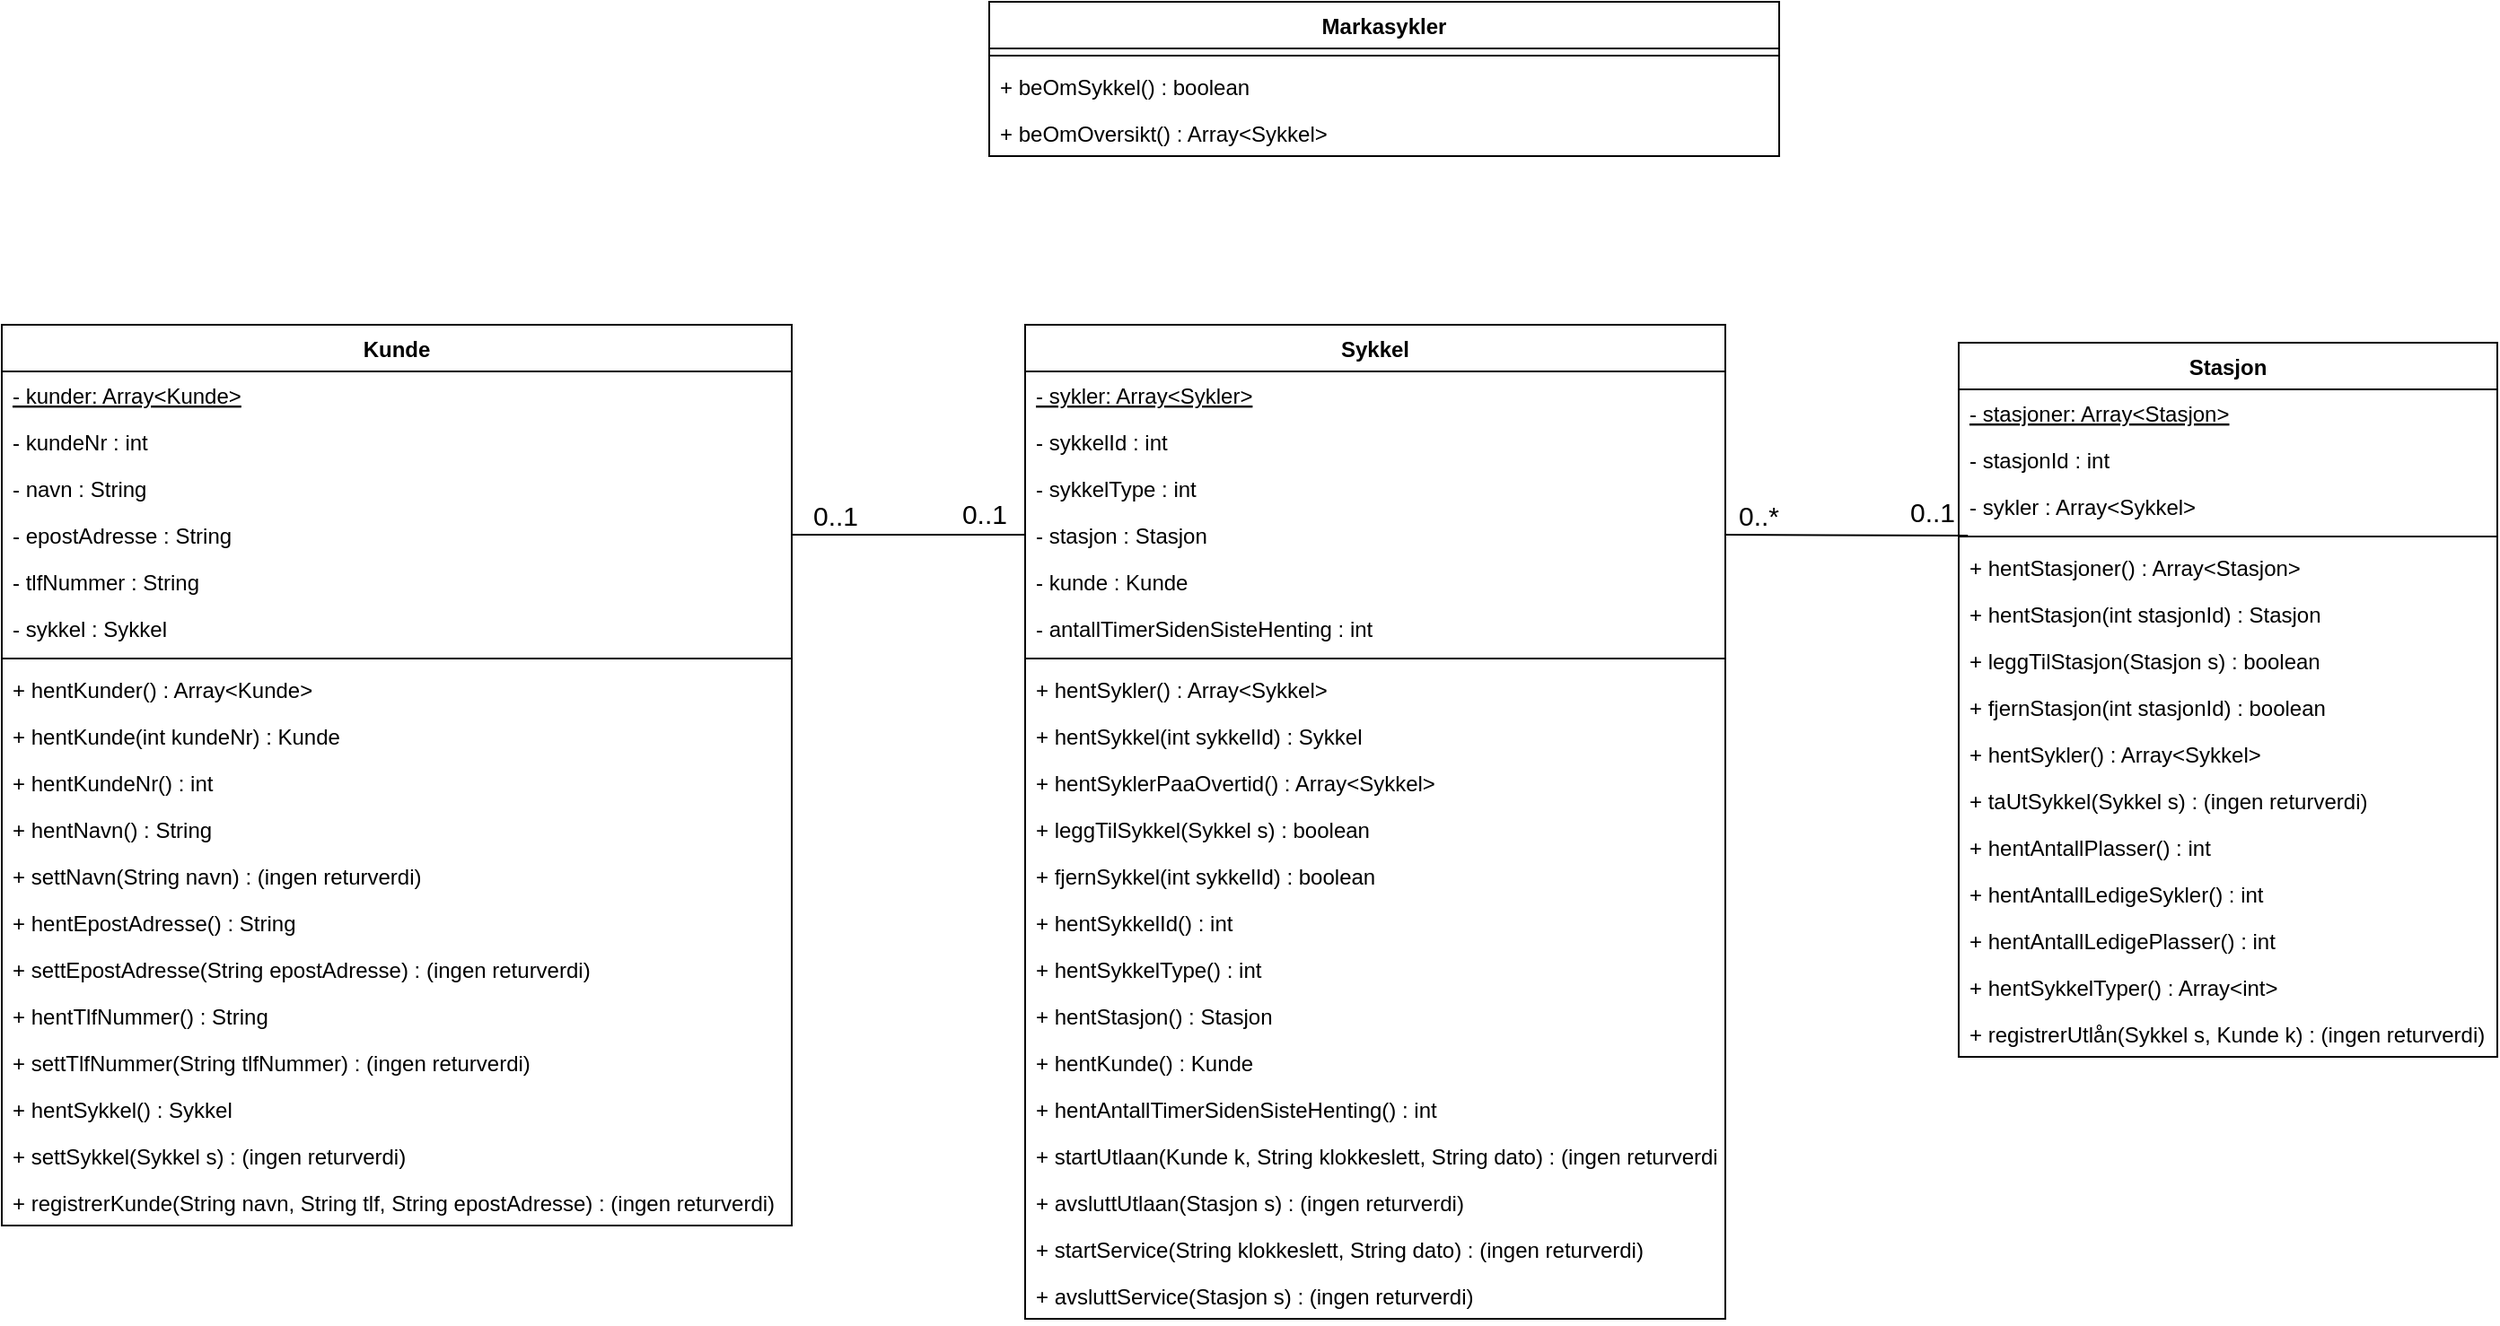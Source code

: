 <mxfile version="13.8.0" type="github">
  <diagram id="C5RBs43oDa-KdzZeNtuy" name="Page-1">
    <mxGraphModel dx="1663" dy="913" grid="1" gridSize="10" guides="1" tooltips="1" connect="1" arrows="1" fold="1" page="1" pageScale="1" pageWidth="1654" pageHeight="1169" math="0" shadow="0">
      <root>
        <mxCell id="WIyWlLk6GJQsqaUBKTNV-0" />
        <mxCell id="WIyWlLk6GJQsqaUBKTNV-1" parent="WIyWlLk6GJQsqaUBKTNV-0" />
        <mxCell id="VrpznBEagQT3Lf_o6-Ye-7" value="" style="endArrow=none;html=1;rounded=0;exitX=1;exitY=0.5;exitDx=0;exitDy=0;entryX=0;entryY=0.5;entryDx=0;entryDy=0;" parent="WIyWlLk6GJQsqaUBKTNV-1" source="aeJ9pazkbRF26ST0N7e8-9" target="QVgdoW_EJSvDWmZYw-zW-9" edge="1">
          <mxGeometry relative="1" as="geometry">
            <mxPoint x="620" y="180" as="sourcePoint" />
            <mxPoint x="780" y="180" as="targetPoint" />
          </mxGeometry>
        </mxCell>
        <mxCell id="VrpznBEagQT3Lf_o6-Ye-8" value="&lt;font style=&quot;font-size: 15px&quot;&gt;0..1&lt;/font&gt;" style="resizable=0;html=1;align=left;verticalAlign=bottom;" parent="VrpznBEagQT3Lf_o6-Ye-7" connectable="0" vertex="1">
          <mxGeometry x="-1" relative="1" as="geometry">
            <mxPoint x="10" as="offset" />
          </mxGeometry>
        </mxCell>
        <mxCell id="VrpznBEagQT3Lf_o6-Ye-9" value="0..1" style="resizable=0;html=1;align=right;verticalAlign=bottom;fontSize=15;" parent="VrpznBEagQT3Lf_o6-Ye-7" connectable="0" vertex="1">
          <mxGeometry x="1" relative="1" as="geometry">
            <mxPoint x="-10" y="-1" as="offset" />
          </mxGeometry>
        </mxCell>
        <mxCell id="VrpznBEagQT3Lf_o6-Ye-13" value="" style="endArrow=none;html=1;rounded=0;exitX=0.017;exitY=0.436;exitDx=0;exitDy=0;exitPerimeter=0;entryX=1;entryY=0.5;entryDx=0;entryDy=0;" parent="WIyWlLk6GJQsqaUBKTNV-1" source="9goj5CrehQjhdctx5q1Q-2" target="QVgdoW_EJSvDWmZYw-zW-9" edge="1">
          <mxGeometry relative="1" as="geometry">
            <mxPoint x="1200" y="420" as="sourcePoint" />
            <mxPoint x="1120" y="381" as="targetPoint" />
          </mxGeometry>
        </mxCell>
        <mxCell id="VrpznBEagQT3Lf_o6-Ye-14" value="&lt;font style=&quot;font-size: 15px&quot;&gt;0..1&lt;/font&gt;" style="resizable=0;html=1;align=left;verticalAlign=bottom;" parent="VrpznBEagQT3Lf_o6-Ye-13" connectable="0" vertex="1">
          <mxGeometry x="-1" relative="1" as="geometry">
            <mxPoint x="-33.91" y="-1.49" as="offset" />
          </mxGeometry>
        </mxCell>
        <mxCell id="VrpznBEagQT3Lf_o6-Ye-15" value="0..*" style="resizable=0;html=1;align=right;verticalAlign=bottom;fontSize=15;" parent="VrpznBEagQT3Lf_o6-Ye-13" connectable="0" vertex="1">
          <mxGeometry x="1" relative="1" as="geometry">
            <mxPoint x="30.09" as="offset" />
          </mxGeometry>
        </mxCell>
        <mxCell id="QVgdoW_EJSvDWmZYw-zW-0" value="Sykkel" style="swimlane;fontStyle=1;align=center;verticalAlign=top;childLayout=stackLayout;horizontal=1;startSize=26;horizontalStack=0;resizeParent=1;resizeParentMax=0;resizeLast=0;collapsible=1;marginBottom=0;" parent="WIyWlLk6GJQsqaUBKTNV-1" vertex="1">
          <mxGeometry x="680" y="290" width="390" height="554" as="geometry" />
        </mxCell>
        <mxCell id="2YwRM7dUgeI0-jvgFiAl-1" value="- sykler: Array&lt;Sykler&gt;" style="text;strokeColor=none;fillColor=none;align=left;verticalAlign=top;spacingLeft=4;spacingRight=4;overflow=hidden;rotatable=0;points=[[0,0.5],[1,0.5]];portConstraint=eastwest;fontStyle=4" parent="QVgdoW_EJSvDWmZYw-zW-0" vertex="1">
          <mxGeometry y="26" width="390" height="26" as="geometry" />
        </mxCell>
        <mxCell id="QVgdoW_EJSvDWmZYw-zW-1" value="- sykkelId : int" style="text;strokeColor=none;fillColor=none;align=left;verticalAlign=top;spacingLeft=4;spacingRight=4;overflow=hidden;rotatable=0;points=[[0,0.5],[1,0.5]];portConstraint=eastwest;fontStyle=0" parent="QVgdoW_EJSvDWmZYw-zW-0" vertex="1">
          <mxGeometry y="52" width="390" height="26" as="geometry" />
        </mxCell>
        <mxCell id="QVgdoW_EJSvDWmZYw-zW-2" value="- sykkelType : int" style="text;strokeColor=none;fillColor=none;align=left;verticalAlign=top;spacingLeft=4;spacingRight=4;overflow=hidden;rotatable=0;points=[[0,0.5],[1,0.5]];portConstraint=eastwest;" parent="QVgdoW_EJSvDWmZYw-zW-0" vertex="1">
          <mxGeometry y="78" width="390" height="26" as="geometry" />
        </mxCell>
        <mxCell id="QVgdoW_EJSvDWmZYw-zW-9" value="- stasjon : Stasjon" style="text;strokeColor=none;fillColor=none;align=left;verticalAlign=top;spacingLeft=4;spacingRight=4;overflow=hidden;rotatable=0;points=[[0,0.5],[1,0.5]];portConstraint=eastwest;" parent="QVgdoW_EJSvDWmZYw-zW-0" vertex="1">
          <mxGeometry y="104" width="390" height="26" as="geometry" />
        </mxCell>
        <mxCell id="QVgdoW_EJSvDWmZYw-zW-10" value="- kunde : Kunde" style="text;strokeColor=none;fillColor=none;align=left;verticalAlign=top;spacingLeft=4;spacingRight=4;overflow=hidden;rotatable=0;points=[[0,0.5],[1,0.5]];portConstraint=eastwest;" parent="QVgdoW_EJSvDWmZYw-zW-0" vertex="1">
          <mxGeometry y="130" width="390" height="26" as="geometry" />
        </mxCell>
        <mxCell id="QVgdoW_EJSvDWmZYw-zW-12" value="- antallTimerSidenSisteHenting : int" style="text;strokeColor=none;fillColor=none;align=left;verticalAlign=top;spacingLeft=4;spacingRight=4;overflow=hidden;rotatable=0;points=[[0,0.5],[1,0.5]];portConstraint=eastwest;" parent="QVgdoW_EJSvDWmZYw-zW-0" vertex="1">
          <mxGeometry y="156" width="390" height="26" as="geometry" />
        </mxCell>
        <mxCell id="QVgdoW_EJSvDWmZYw-zW-3" value="" style="line;strokeWidth=1;fillColor=none;align=left;verticalAlign=middle;spacingTop=-1;spacingLeft=3;spacingRight=3;rotatable=0;labelPosition=right;points=[];portConstraint=eastwest;" parent="QVgdoW_EJSvDWmZYw-zW-0" vertex="1">
          <mxGeometry y="182" width="390" height="8" as="geometry" />
        </mxCell>
        <mxCell id="5cLu1j_Fh5NlevFUKu2e-17" value="+ hentSykler() : Array&lt;Sykkel&gt;" style="text;strokeColor=none;fillColor=none;align=left;verticalAlign=top;spacingLeft=4;spacingRight=4;overflow=hidden;rotatable=0;points=[[0,0.5],[1,0.5]];portConstraint=eastwest;" parent="QVgdoW_EJSvDWmZYw-zW-0" vertex="1">
          <mxGeometry y="190" width="390" height="26" as="geometry" />
        </mxCell>
        <mxCell id="uB-KTIDts_Ee8TIW10e4-9" value="+ hentSykkel(int sykkelId) : Sykkel" style="text;strokeColor=none;fillColor=none;align=left;verticalAlign=top;spacingLeft=4;spacingRight=4;overflow=hidden;rotatable=0;points=[[0,0.5],[1,0.5]];portConstraint=eastwest;" parent="QVgdoW_EJSvDWmZYw-zW-0" vertex="1">
          <mxGeometry y="216" width="390" height="26" as="geometry" />
        </mxCell>
        <mxCell id="5cLu1j_Fh5NlevFUKu2e-22" value="+ hentSyklerPaaOvertid() : Array&lt;Sykkel&gt;" style="text;strokeColor=none;fillColor=none;align=left;verticalAlign=top;spacingLeft=4;spacingRight=4;overflow=hidden;rotatable=0;points=[[0,0.5],[1,0.5]];portConstraint=eastwest;" parent="QVgdoW_EJSvDWmZYw-zW-0" vertex="1">
          <mxGeometry y="242" width="390" height="26" as="geometry" />
        </mxCell>
        <mxCell id="5cLu1j_Fh5NlevFUKu2e-18" value="+ leggTilSykkel(Sykkel s) : boolean" style="text;strokeColor=none;fillColor=none;align=left;verticalAlign=top;spacingLeft=4;spacingRight=4;overflow=hidden;rotatable=0;points=[[0,0.5],[1,0.5]];portConstraint=eastwest;" parent="QVgdoW_EJSvDWmZYw-zW-0" vertex="1">
          <mxGeometry y="268" width="390" height="26" as="geometry" />
        </mxCell>
        <mxCell id="5cLu1j_Fh5NlevFUKu2e-19" value="+ fjernSykkel(int sykkelId) : boolean" style="text;strokeColor=none;fillColor=none;align=left;verticalAlign=top;spacingLeft=4;spacingRight=4;overflow=hidden;rotatable=0;points=[[0,0.5],[1,0.5]];portConstraint=eastwest;" parent="QVgdoW_EJSvDWmZYw-zW-0" vertex="1">
          <mxGeometry y="294" width="390" height="26" as="geometry" />
        </mxCell>
        <mxCell id="QVgdoW_EJSvDWmZYw-zW-4" value="+ hentSykkelId() : int" style="text;strokeColor=none;fillColor=none;align=left;verticalAlign=top;spacingLeft=4;spacingRight=4;overflow=hidden;rotatable=0;points=[[0,0.5],[1,0.5]];portConstraint=eastwest;" parent="QVgdoW_EJSvDWmZYw-zW-0" vertex="1">
          <mxGeometry y="320" width="390" height="26" as="geometry" />
        </mxCell>
        <mxCell id="QVgdoW_EJSvDWmZYw-zW-5" value="+ hentSykkelType() : int" style="text;strokeColor=none;fillColor=none;align=left;verticalAlign=top;spacingLeft=4;spacingRight=4;overflow=hidden;rotatable=0;points=[[0,0.5],[1,0.5]];portConstraint=eastwest;" parent="QVgdoW_EJSvDWmZYw-zW-0" vertex="1">
          <mxGeometry y="346" width="390" height="26" as="geometry" />
        </mxCell>
        <mxCell id="QVgdoW_EJSvDWmZYw-zW-6" value="+ hentStasjon() : Stasjon" style="text;strokeColor=none;fillColor=none;align=left;verticalAlign=top;spacingLeft=4;spacingRight=4;overflow=hidden;rotatable=0;points=[[0,0.5],[1,0.5]];portConstraint=eastwest;" parent="QVgdoW_EJSvDWmZYw-zW-0" vertex="1">
          <mxGeometry y="372" width="390" height="26" as="geometry" />
        </mxCell>
        <mxCell id="QVgdoW_EJSvDWmZYw-zW-7" value="+ hentKunde() : Kunde" style="text;strokeColor=none;fillColor=none;align=left;verticalAlign=top;spacingLeft=4;spacingRight=4;overflow=hidden;rotatable=0;points=[[0,0.5],[1,0.5]];portConstraint=eastwest;" parent="QVgdoW_EJSvDWmZYw-zW-0" vertex="1">
          <mxGeometry y="398" width="390" height="26" as="geometry" />
        </mxCell>
        <mxCell id="QVgdoW_EJSvDWmZYw-zW-13" value="+ hentAntallTimerSidenSisteHenting() : int" style="text;strokeColor=none;fillColor=none;align=left;verticalAlign=top;spacingLeft=4;spacingRight=4;overflow=hidden;rotatable=0;points=[[0,0.5],[1,0.5]];portConstraint=eastwest;" parent="QVgdoW_EJSvDWmZYw-zW-0" vertex="1">
          <mxGeometry y="424" width="390" height="26" as="geometry" />
        </mxCell>
        <mxCell id="QVgdoW_EJSvDWmZYw-zW-14" value="+ startUtlaan(Kunde k, String klokkeslett, String dato) : (ingen returverdi)" style="text;strokeColor=none;fillColor=none;align=left;verticalAlign=top;spacingLeft=4;spacingRight=4;overflow=hidden;rotatable=0;points=[[0,0.5],[1,0.5]];portConstraint=eastwest;" parent="QVgdoW_EJSvDWmZYw-zW-0" vertex="1">
          <mxGeometry y="450" width="390" height="26" as="geometry" />
        </mxCell>
        <mxCell id="QVgdoW_EJSvDWmZYw-zW-15" value="+ avsluttUtlaan(Stasjon s) : (ingen returverdi)" style="text;strokeColor=none;fillColor=none;align=left;verticalAlign=top;spacingLeft=4;spacingRight=4;overflow=hidden;rotatable=0;points=[[0,0.5],[1,0.5]];portConstraint=eastwest;" parent="QVgdoW_EJSvDWmZYw-zW-0" vertex="1">
          <mxGeometry y="476" width="390" height="26" as="geometry" />
        </mxCell>
        <mxCell id="QVgdoW_EJSvDWmZYw-zW-16" value="+ startService(String klokkeslett, String dato) : (ingen returverdi)" style="text;strokeColor=none;fillColor=none;align=left;verticalAlign=top;spacingLeft=4;spacingRight=4;overflow=hidden;rotatable=0;points=[[0,0.5],[1,0.5]];portConstraint=eastwest;" parent="QVgdoW_EJSvDWmZYw-zW-0" vertex="1">
          <mxGeometry y="502" width="390" height="26" as="geometry" />
        </mxCell>
        <mxCell id="QVgdoW_EJSvDWmZYw-zW-17" value="+ avsluttService(Stasjon s) : (ingen returverdi)" style="text;strokeColor=none;fillColor=none;align=left;verticalAlign=top;spacingLeft=4;spacingRight=4;overflow=hidden;rotatable=0;points=[[0,0.5],[1,0.5]];portConstraint=eastwest;" parent="QVgdoW_EJSvDWmZYw-zW-0" vertex="1">
          <mxGeometry y="528" width="390" height="26" as="geometry" />
        </mxCell>
        <mxCell id="5cLu1j_Fh5NlevFUKu2e-8" value="Markasykler" style="swimlane;fontStyle=1;align=center;verticalAlign=top;childLayout=stackLayout;horizontal=1;startSize=26;horizontalStack=0;resizeParent=1;resizeParentMax=0;resizeLast=0;collapsible=1;marginBottom=0;" parent="WIyWlLk6GJQsqaUBKTNV-1" vertex="1">
          <mxGeometry x="660" y="110" width="440" height="86" as="geometry" />
        </mxCell>
        <mxCell id="5cLu1j_Fh5NlevFUKu2e-10" value="" style="line;strokeWidth=1;fillColor=none;align=left;verticalAlign=middle;spacingTop=-1;spacingLeft=3;spacingRight=3;rotatable=0;labelPosition=right;points=[];portConstraint=eastwest;" parent="5cLu1j_Fh5NlevFUKu2e-8" vertex="1">
          <mxGeometry y="26" width="440" height="8" as="geometry" />
        </mxCell>
        <mxCell id="uB-KTIDts_Ee8TIW10e4-4" value="+ beOmSykkel() : boolean" style="text;strokeColor=none;fillColor=none;align=left;verticalAlign=top;spacingLeft=4;spacingRight=4;overflow=hidden;rotatable=0;points=[[0,0.5],[1,0.5]];portConstraint=eastwest;" parent="5cLu1j_Fh5NlevFUKu2e-8" vertex="1">
          <mxGeometry y="34" width="440" height="26" as="geometry" />
        </mxCell>
        <mxCell id="uB-KTIDts_Ee8TIW10e4-5" value="+ beOmOversikt() : Array&lt;Sykkel&gt;" style="text;strokeColor=none;fillColor=none;align=left;verticalAlign=top;spacingLeft=4;spacingRight=4;overflow=hidden;rotatable=0;points=[[0,0.5],[1,0.5]];portConstraint=eastwest;" parent="5cLu1j_Fh5NlevFUKu2e-8" vertex="1">
          <mxGeometry y="60" width="440" height="26" as="geometry" />
        </mxCell>
        <mxCell id="aeJ9pazkbRF26ST0N7e8-0" value="Kunde" style="swimlane;fontStyle=1;align=center;verticalAlign=top;childLayout=stackLayout;horizontal=1;startSize=26;horizontalStack=0;resizeParent=1;resizeParentMax=0;resizeLast=0;collapsible=1;marginBottom=0;" parent="WIyWlLk6GJQsqaUBKTNV-1" vertex="1">
          <mxGeometry x="110" y="290" width="440" height="502" as="geometry" />
        </mxCell>
        <mxCell id="2YwRM7dUgeI0-jvgFiAl-2" value="- kunder: Array&lt;Kunde&gt;" style="text;strokeColor=none;fillColor=none;align=left;verticalAlign=top;spacingLeft=4;spacingRight=4;overflow=hidden;rotatable=0;points=[[0,0.5],[1,0.5]];portConstraint=eastwest;fontStyle=4" parent="aeJ9pazkbRF26ST0N7e8-0" vertex="1">
          <mxGeometry y="26" width="440" height="26" as="geometry" />
        </mxCell>
        <mxCell id="aeJ9pazkbRF26ST0N7e8-1" value="- kundeNr : int" style="text;strokeColor=none;fillColor=none;align=left;verticalAlign=top;spacingLeft=4;spacingRight=4;overflow=hidden;rotatable=0;points=[[0,0.5],[1,0.5]];portConstraint=eastwest;fontStyle=0" parent="aeJ9pazkbRF26ST0N7e8-0" vertex="1">
          <mxGeometry y="52" width="440" height="26" as="geometry" />
        </mxCell>
        <mxCell id="aeJ9pazkbRF26ST0N7e8-2" value="- navn : String" style="text;strokeColor=none;fillColor=none;align=left;verticalAlign=top;spacingLeft=4;spacingRight=4;overflow=hidden;rotatable=0;points=[[0,0.5],[1,0.5]];portConstraint=eastwest;" parent="aeJ9pazkbRF26ST0N7e8-0" vertex="1">
          <mxGeometry y="78" width="440" height="26" as="geometry" />
        </mxCell>
        <mxCell id="aeJ9pazkbRF26ST0N7e8-9" value="- epostAdresse : String" style="text;strokeColor=none;fillColor=none;align=left;verticalAlign=top;spacingLeft=4;spacingRight=4;overflow=hidden;rotatable=0;points=[[0,0.5],[1,0.5]];portConstraint=eastwest;" parent="aeJ9pazkbRF26ST0N7e8-0" vertex="1">
          <mxGeometry y="104" width="440" height="26" as="geometry" />
        </mxCell>
        <mxCell id="aeJ9pazkbRF26ST0N7e8-10" value="- tlfNummer : String" style="text;strokeColor=none;fillColor=none;align=left;verticalAlign=top;spacingLeft=4;spacingRight=4;overflow=hidden;rotatable=0;points=[[0,0.5],[1,0.5]];portConstraint=eastwest;" parent="aeJ9pazkbRF26ST0N7e8-0" vertex="1">
          <mxGeometry y="130" width="440" height="26" as="geometry" />
        </mxCell>
        <mxCell id="aeJ9pazkbRF26ST0N7e8-11" value="- sykkel : Sykkel" style="text;strokeColor=none;fillColor=none;align=left;verticalAlign=top;spacingLeft=4;spacingRight=4;overflow=hidden;rotatable=0;points=[[0,0.5],[1,0.5]];portConstraint=eastwest;" parent="aeJ9pazkbRF26ST0N7e8-0" vertex="1">
          <mxGeometry y="156" width="440" height="26" as="geometry" />
        </mxCell>
        <mxCell id="aeJ9pazkbRF26ST0N7e8-3" value="" style="line;strokeWidth=1;fillColor=none;align=left;verticalAlign=middle;spacingTop=-1;spacingLeft=3;spacingRight=3;rotatable=0;labelPosition=right;points=[];portConstraint=eastwest;" parent="aeJ9pazkbRF26ST0N7e8-0" vertex="1">
          <mxGeometry y="182" width="440" height="8" as="geometry" />
        </mxCell>
        <mxCell id="uB-KTIDts_Ee8TIW10e4-7" value="+ hentKunder() : Array&lt;Kunde&gt;" style="text;strokeColor=none;fillColor=none;align=left;verticalAlign=top;spacingLeft=4;spacingRight=4;overflow=hidden;rotatable=0;points=[[0,0.5],[1,0.5]];portConstraint=eastwest;" parent="aeJ9pazkbRF26ST0N7e8-0" vertex="1">
          <mxGeometry y="190" width="440" height="26" as="geometry" />
        </mxCell>
        <mxCell id="uB-KTIDts_Ee8TIW10e4-8" value="+ hentKunde(int kundeNr) : Kunde" style="text;strokeColor=none;fillColor=none;align=left;verticalAlign=top;spacingLeft=4;spacingRight=4;overflow=hidden;rotatable=0;points=[[0,0.5],[1,0.5]];portConstraint=eastwest;" parent="aeJ9pazkbRF26ST0N7e8-0" vertex="1">
          <mxGeometry y="216" width="440" height="26" as="geometry" />
        </mxCell>
        <mxCell id="aeJ9pazkbRF26ST0N7e8-4" value="+ hentKundeNr() : int" style="text;strokeColor=none;fillColor=none;align=left;verticalAlign=top;spacingLeft=4;spacingRight=4;overflow=hidden;rotatable=0;points=[[0,0.5],[1,0.5]];portConstraint=eastwest;" parent="aeJ9pazkbRF26ST0N7e8-0" vertex="1">
          <mxGeometry y="242" width="440" height="26" as="geometry" />
        </mxCell>
        <mxCell id="aeJ9pazkbRF26ST0N7e8-5" value="+ hentNavn() : String" style="text;strokeColor=none;fillColor=none;align=left;verticalAlign=top;spacingLeft=4;spacingRight=4;overflow=hidden;rotatable=0;points=[[0,0.5],[1,0.5]];portConstraint=eastwest;" parent="aeJ9pazkbRF26ST0N7e8-0" vertex="1">
          <mxGeometry y="268" width="440" height="26" as="geometry" />
        </mxCell>
        <mxCell id="uB-KTIDts_Ee8TIW10e4-6" value="+ settNavn(String navn) : (ingen returverdi)" style="text;strokeColor=none;fillColor=none;align=left;verticalAlign=top;spacingLeft=4;spacingRight=4;overflow=hidden;rotatable=0;points=[[0,0.5],[1,0.5]];portConstraint=eastwest;" parent="aeJ9pazkbRF26ST0N7e8-0" vertex="1">
          <mxGeometry y="294" width="440" height="26" as="geometry" />
        </mxCell>
        <mxCell id="aeJ9pazkbRF26ST0N7e8-6" value="+ hentEpostAdresse() : String" style="text;strokeColor=none;fillColor=none;align=left;verticalAlign=top;spacingLeft=4;spacingRight=4;overflow=hidden;rotatable=0;points=[[0,0.5],[1,0.5]];portConstraint=eastwest;" parent="aeJ9pazkbRF26ST0N7e8-0" vertex="1">
          <mxGeometry y="320" width="440" height="26" as="geometry" />
        </mxCell>
        <mxCell id="aeJ9pazkbRF26ST0N7e8-7" value="+ settEpostAdresse(String epostAdresse) : (ingen returverdi)" style="text;strokeColor=none;fillColor=none;align=left;verticalAlign=top;spacingLeft=4;spacingRight=4;overflow=hidden;rotatable=0;points=[[0,0.5],[1,0.5]];portConstraint=eastwest;" parent="aeJ9pazkbRF26ST0N7e8-0" vertex="1">
          <mxGeometry y="346" width="440" height="26" as="geometry" />
        </mxCell>
        <mxCell id="aeJ9pazkbRF26ST0N7e8-8" value="+ hentTlfNummer() : String" style="text;strokeColor=none;fillColor=none;align=left;verticalAlign=top;spacingLeft=4;spacingRight=4;overflow=hidden;rotatable=0;points=[[0,0.5],[1,0.5]];portConstraint=eastwest;" parent="aeJ9pazkbRF26ST0N7e8-0" vertex="1">
          <mxGeometry y="372" width="440" height="26" as="geometry" />
        </mxCell>
        <mxCell id="aeJ9pazkbRF26ST0N7e8-12" value="+ settTlfNummer(String tlfNummer) : (ingen returverdi)" style="text;strokeColor=none;fillColor=none;align=left;verticalAlign=top;spacingLeft=4;spacingRight=4;overflow=hidden;rotatable=0;points=[[0,0.5],[1,0.5]];portConstraint=eastwest;" parent="aeJ9pazkbRF26ST0N7e8-0" vertex="1">
          <mxGeometry y="398" width="440" height="26" as="geometry" />
        </mxCell>
        <mxCell id="aeJ9pazkbRF26ST0N7e8-13" value="+ hentSykkel() : Sykkel" style="text;strokeColor=none;fillColor=none;align=left;verticalAlign=top;spacingLeft=4;spacingRight=4;overflow=hidden;rotatable=0;points=[[0,0.5],[1,0.5]];portConstraint=eastwest;" parent="aeJ9pazkbRF26ST0N7e8-0" vertex="1">
          <mxGeometry y="424" width="440" height="26" as="geometry" />
        </mxCell>
        <mxCell id="aeJ9pazkbRF26ST0N7e8-14" value="+ settSykkel(Sykkel s) : (ingen returverdi)" style="text;strokeColor=none;fillColor=none;align=left;verticalAlign=top;spacingLeft=4;spacingRight=4;overflow=hidden;rotatable=0;points=[[0,0.5],[1,0.5]];portConstraint=eastwest;" parent="aeJ9pazkbRF26ST0N7e8-0" vertex="1">
          <mxGeometry y="450" width="440" height="26" as="geometry" />
        </mxCell>
        <mxCell id="5cLu1j_Fh5NlevFUKu2e-21" value="+ registrerKunde(String navn, String tlf, String epostAdresse) : (ingen returverdi)" style="text;strokeColor=none;fillColor=none;align=left;verticalAlign=top;spacingLeft=4;spacingRight=4;overflow=hidden;rotatable=0;points=[[0,0.5],[1,0.5]];portConstraint=eastwest;" parent="aeJ9pazkbRF26ST0N7e8-0" vertex="1">
          <mxGeometry y="476" width="440" height="26" as="geometry" />
        </mxCell>
        <mxCell id="9goj5CrehQjhdctx5q1Q-0" value="Stasjon" style="swimlane;fontStyle=1;align=center;verticalAlign=top;childLayout=stackLayout;horizontal=1;startSize=26;horizontalStack=0;resizeParent=1;resizeParentMax=0;resizeLast=0;collapsible=1;marginBottom=0;" parent="WIyWlLk6GJQsqaUBKTNV-1" vertex="1">
          <mxGeometry x="1200" y="300" width="300" height="398" as="geometry" />
        </mxCell>
        <mxCell id="2YwRM7dUgeI0-jvgFiAl-0" value="- stasjoner: Array&lt;Stasjon&gt;&#xa;" style="text;strokeColor=none;fillColor=none;align=left;verticalAlign=top;spacingLeft=4;spacingRight=4;overflow=hidden;rotatable=0;points=[[0,0.5],[1,0.5]];portConstraint=eastwest;fontStyle=4" parent="9goj5CrehQjhdctx5q1Q-0" vertex="1">
          <mxGeometry y="26" width="300" height="26" as="geometry" />
        </mxCell>
        <mxCell id="9goj5CrehQjhdctx5q1Q-5" value="- stasjonId : int" style="text;strokeColor=none;fillColor=none;align=left;verticalAlign=top;spacingLeft=4;spacingRight=4;overflow=hidden;rotatable=0;points=[[0,0.5],[1,0.5]];portConstraint=eastwest;fontStyle=0" parent="9goj5CrehQjhdctx5q1Q-0" vertex="1">
          <mxGeometry y="52" width="300" height="26" as="geometry" />
        </mxCell>
        <mxCell id="9goj5CrehQjhdctx5q1Q-12" value="- sykler : Array&lt;Sykkel&gt;" style="text;strokeColor=none;fillColor=none;align=left;verticalAlign=top;spacingLeft=4;spacingRight=4;overflow=hidden;rotatable=0;points=[[0,0.5],[1,0.5]];portConstraint=eastwest;" parent="9goj5CrehQjhdctx5q1Q-0" vertex="1">
          <mxGeometry y="78" width="300" height="26" as="geometry" />
        </mxCell>
        <mxCell id="9goj5CrehQjhdctx5q1Q-2" value="" style="line;strokeWidth=1;fillColor=none;align=left;verticalAlign=middle;spacingTop=-1;spacingLeft=3;spacingRight=3;rotatable=0;labelPosition=right;points=[];portConstraint=eastwest;" parent="9goj5CrehQjhdctx5q1Q-0" vertex="1">
          <mxGeometry y="104" width="300" height="8" as="geometry" />
        </mxCell>
        <mxCell id="5cLu1j_Fh5NlevFUKu2e-11" value="+ hentStasjoner() : Array&lt;Stasjon&gt;" style="text;strokeColor=none;fillColor=none;align=left;verticalAlign=top;spacingLeft=4;spacingRight=4;overflow=hidden;rotatable=0;points=[[0,0.5],[1,0.5]];portConstraint=eastwest;" parent="9goj5CrehQjhdctx5q1Q-0" vertex="1">
          <mxGeometry y="112" width="300" height="26" as="geometry" />
        </mxCell>
        <mxCell id="uB-KTIDts_Ee8TIW10e4-12" value="+ hentStasjon(int stasjonId) : Stasjon" style="text;strokeColor=none;fillColor=none;align=left;verticalAlign=top;spacingLeft=4;spacingRight=4;overflow=hidden;rotatable=0;points=[[0,0.5],[1,0.5]];portConstraint=eastwest;" parent="9goj5CrehQjhdctx5q1Q-0" vertex="1">
          <mxGeometry y="138" width="300" height="26" as="geometry" />
        </mxCell>
        <mxCell id="5cLu1j_Fh5NlevFUKu2e-15" value="+ leggTilStasjon(Stasjon s) : boolean" style="text;strokeColor=none;fillColor=none;align=left;verticalAlign=top;spacingLeft=4;spacingRight=4;overflow=hidden;rotatable=0;points=[[0,0.5],[1,0.5]];portConstraint=eastwest;" parent="9goj5CrehQjhdctx5q1Q-0" vertex="1">
          <mxGeometry y="164" width="300" height="26" as="geometry" />
        </mxCell>
        <mxCell id="5cLu1j_Fh5NlevFUKu2e-16" value="+ fjernStasjon(int stasjonId) : boolean" style="text;strokeColor=none;fillColor=none;align=left;verticalAlign=top;spacingLeft=4;spacingRight=4;overflow=hidden;rotatable=0;points=[[0,0.5],[1,0.5]];portConstraint=eastwest;" parent="9goj5CrehQjhdctx5q1Q-0" vertex="1">
          <mxGeometry y="190" width="300" height="26" as="geometry" />
        </mxCell>
        <mxCell id="9goj5CrehQjhdctx5q1Q-8" value="+ hentSykler() : Array&lt;Sykkel&gt;" style="text;strokeColor=none;fillColor=none;align=left;verticalAlign=top;spacingLeft=4;spacingRight=4;overflow=hidden;rotatable=0;points=[[0,0.5],[1,0.5]];portConstraint=eastwest;" parent="9goj5CrehQjhdctx5q1Q-0" vertex="1">
          <mxGeometry y="216" width="300" height="26" as="geometry" />
        </mxCell>
        <mxCell id="uB-KTIDts_Ee8TIW10e4-11" value="+ taUtSykkel(Sykkel s) : (ingen returverdi)" style="text;strokeColor=none;fillColor=none;align=left;verticalAlign=top;spacingLeft=4;spacingRight=4;overflow=hidden;rotatable=0;points=[[0,0.5],[1,0.5]];portConstraint=eastwest;" parent="9goj5CrehQjhdctx5q1Q-0" vertex="1">
          <mxGeometry y="242" width="300" height="26" as="geometry" />
        </mxCell>
        <mxCell id="9goj5CrehQjhdctx5q1Q-7" value="+ hentAntallPlasser() : int" style="text;strokeColor=none;fillColor=none;align=left;verticalAlign=top;spacingLeft=4;spacingRight=4;overflow=hidden;rotatable=0;points=[[0,0.5],[1,0.5]];portConstraint=eastwest;" parent="9goj5CrehQjhdctx5q1Q-0" vertex="1">
          <mxGeometry y="268" width="300" height="26" as="geometry" />
        </mxCell>
        <mxCell id="9goj5CrehQjhdctx5q1Q-9" value="+ hentAntallLedigeSykler() : int" style="text;strokeColor=none;fillColor=none;align=left;verticalAlign=top;spacingLeft=4;spacingRight=4;overflow=hidden;rotatable=0;points=[[0,0.5],[1,0.5]];portConstraint=eastwest;" parent="9goj5CrehQjhdctx5q1Q-0" vertex="1">
          <mxGeometry y="294" width="300" height="26" as="geometry" />
        </mxCell>
        <mxCell id="9goj5CrehQjhdctx5q1Q-10" value="+ hentAntallLedigePlasser() : int" style="text;strokeColor=none;fillColor=none;align=left;verticalAlign=top;spacingLeft=4;spacingRight=4;overflow=hidden;rotatable=0;points=[[0,0.5],[1,0.5]];portConstraint=eastwest;" parent="9goj5CrehQjhdctx5q1Q-0" vertex="1">
          <mxGeometry y="320" width="300" height="26" as="geometry" />
        </mxCell>
        <mxCell id="9goj5CrehQjhdctx5q1Q-11" value="+ hentSykkelTyper() : Array&lt;int&gt;" style="text;strokeColor=none;fillColor=none;align=left;verticalAlign=top;spacingLeft=4;spacingRight=4;overflow=hidden;rotatable=0;points=[[0,0.5],[1,0.5]];portConstraint=eastwest;" parent="9goj5CrehQjhdctx5q1Q-0" vertex="1">
          <mxGeometry y="346" width="300" height="26" as="geometry" />
        </mxCell>
        <mxCell id="5cLu1j_Fh5NlevFUKu2e-20" value="+ registrerUtlån(Sykkel s, Kunde k) : (ingen returverdi) " style="text;strokeColor=none;fillColor=none;align=left;verticalAlign=top;spacingLeft=4;spacingRight=4;overflow=hidden;rotatable=0;points=[[0,0.5],[1,0.5]];portConstraint=eastwest;" parent="9goj5CrehQjhdctx5q1Q-0" vertex="1">
          <mxGeometry y="372" width="300" height="26" as="geometry" />
        </mxCell>
      </root>
    </mxGraphModel>
  </diagram>
</mxfile>
